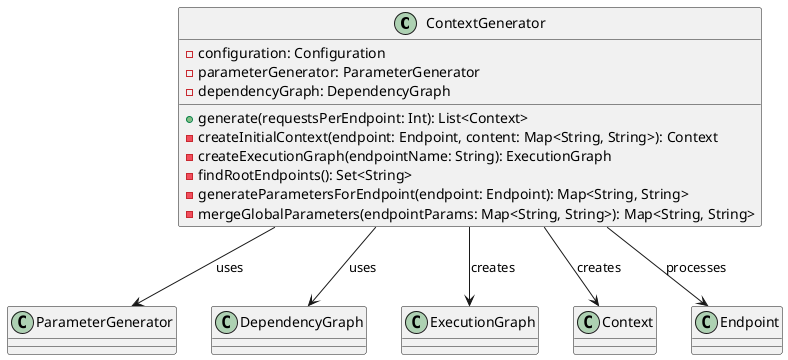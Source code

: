@startuml ContextGeneratorUpdated

class ContextGenerator {
  - configuration: Configuration
  - parameterGenerator: ParameterGenerator
  - dependencyGraph: DependencyGraph
  __
  + generate(requestsPerEndpoint: Int): List<Context>
  - createInitialContext(endpoint: Endpoint, content: Map<String, String>): Context
  - createExecutionGraph(endpointName: String): ExecutionGraph
  - findRootEndpoints(): Set<String>
  - generateParametersForEndpoint(endpoint: Endpoint): Map<String, String>
  - mergeGlobalParameters(endpointParams: Map<String, String>): Map<String, String>
}

class ParameterGenerator
class DependencyGraph
class ExecutionGraph
class Context
class Endpoint

ContextGenerator --> ParameterGenerator : uses
ContextGenerator --> DependencyGraph : uses
ContextGenerator --> ExecutionGraph : creates
ContextGenerator --> Context : creates
ContextGenerator --> Endpoint : processes

@enduml